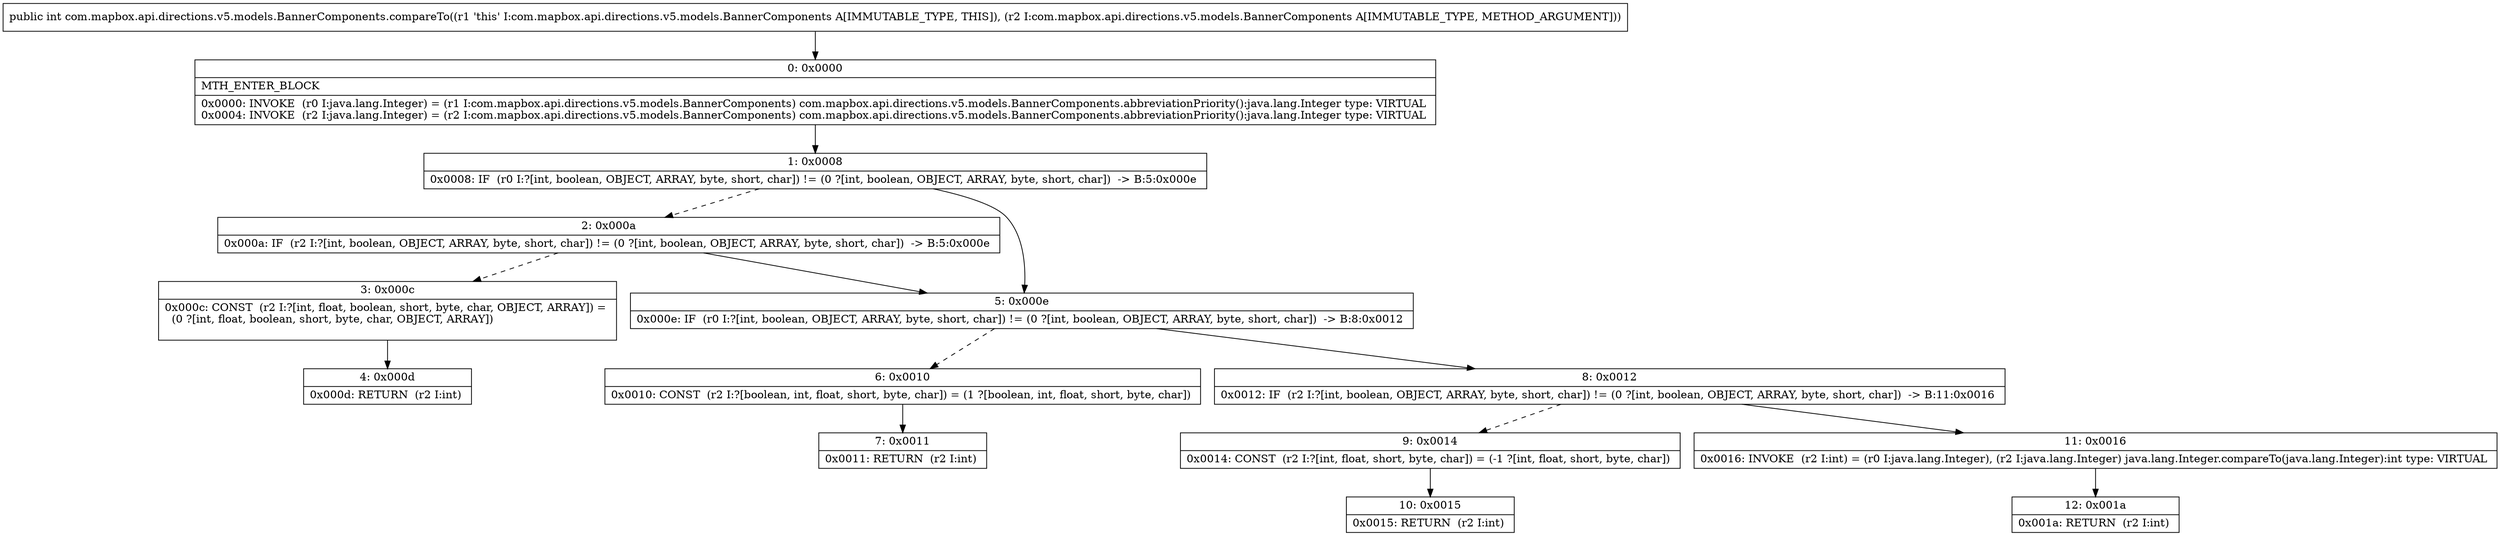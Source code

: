 digraph "CFG forcom.mapbox.api.directions.v5.models.BannerComponents.compareTo(Lcom\/mapbox\/api\/directions\/v5\/models\/BannerComponents;)I" {
Node_0 [shape=record,label="{0\:\ 0x0000|MTH_ENTER_BLOCK\l|0x0000: INVOKE  (r0 I:java.lang.Integer) = (r1 I:com.mapbox.api.directions.v5.models.BannerComponents) com.mapbox.api.directions.v5.models.BannerComponents.abbreviationPriority():java.lang.Integer type: VIRTUAL \l0x0004: INVOKE  (r2 I:java.lang.Integer) = (r2 I:com.mapbox.api.directions.v5.models.BannerComponents) com.mapbox.api.directions.v5.models.BannerComponents.abbreviationPriority():java.lang.Integer type: VIRTUAL \l}"];
Node_1 [shape=record,label="{1\:\ 0x0008|0x0008: IF  (r0 I:?[int, boolean, OBJECT, ARRAY, byte, short, char]) != (0 ?[int, boolean, OBJECT, ARRAY, byte, short, char])  \-\> B:5:0x000e \l}"];
Node_2 [shape=record,label="{2\:\ 0x000a|0x000a: IF  (r2 I:?[int, boolean, OBJECT, ARRAY, byte, short, char]) != (0 ?[int, boolean, OBJECT, ARRAY, byte, short, char])  \-\> B:5:0x000e \l}"];
Node_3 [shape=record,label="{3\:\ 0x000c|0x000c: CONST  (r2 I:?[int, float, boolean, short, byte, char, OBJECT, ARRAY]) = \l  (0 ?[int, float, boolean, short, byte, char, OBJECT, ARRAY])\l \l}"];
Node_4 [shape=record,label="{4\:\ 0x000d|0x000d: RETURN  (r2 I:int) \l}"];
Node_5 [shape=record,label="{5\:\ 0x000e|0x000e: IF  (r0 I:?[int, boolean, OBJECT, ARRAY, byte, short, char]) != (0 ?[int, boolean, OBJECT, ARRAY, byte, short, char])  \-\> B:8:0x0012 \l}"];
Node_6 [shape=record,label="{6\:\ 0x0010|0x0010: CONST  (r2 I:?[boolean, int, float, short, byte, char]) = (1 ?[boolean, int, float, short, byte, char]) \l}"];
Node_7 [shape=record,label="{7\:\ 0x0011|0x0011: RETURN  (r2 I:int) \l}"];
Node_8 [shape=record,label="{8\:\ 0x0012|0x0012: IF  (r2 I:?[int, boolean, OBJECT, ARRAY, byte, short, char]) != (0 ?[int, boolean, OBJECT, ARRAY, byte, short, char])  \-\> B:11:0x0016 \l}"];
Node_9 [shape=record,label="{9\:\ 0x0014|0x0014: CONST  (r2 I:?[int, float, short, byte, char]) = (\-1 ?[int, float, short, byte, char]) \l}"];
Node_10 [shape=record,label="{10\:\ 0x0015|0x0015: RETURN  (r2 I:int) \l}"];
Node_11 [shape=record,label="{11\:\ 0x0016|0x0016: INVOKE  (r2 I:int) = (r0 I:java.lang.Integer), (r2 I:java.lang.Integer) java.lang.Integer.compareTo(java.lang.Integer):int type: VIRTUAL \l}"];
Node_12 [shape=record,label="{12\:\ 0x001a|0x001a: RETURN  (r2 I:int) \l}"];
MethodNode[shape=record,label="{public int com.mapbox.api.directions.v5.models.BannerComponents.compareTo((r1 'this' I:com.mapbox.api.directions.v5.models.BannerComponents A[IMMUTABLE_TYPE, THIS]), (r2 I:com.mapbox.api.directions.v5.models.BannerComponents A[IMMUTABLE_TYPE, METHOD_ARGUMENT])) }"];
MethodNode -> Node_0;
Node_0 -> Node_1;
Node_1 -> Node_2[style=dashed];
Node_1 -> Node_5;
Node_2 -> Node_3[style=dashed];
Node_2 -> Node_5;
Node_3 -> Node_4;
Node_5 -> Node_6[style=dashed];
Node_5 -> Node_8;
Node_6 -> Node_7;
Node_8 -> Node_9[style=dashed];
Node_8 -> Node_11;
Node_9 -> Node_10;
Node_11 -> Node_12;
}

